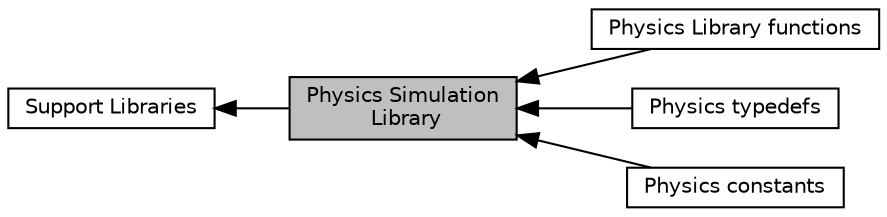 digraph "Physics Simulation Library"
{
  edge [fontname="Helvetica",fontsize="10",labelfontname="Helvetica",labelfontsize="10"];
  node [fontname="Helvetica",fontsize="10",shape=record];
  rankdir=LR;
  Node4 [label="Physics Library functions",height=0.2,width=0.4,color="black", fillcolor="white", style="filled",URL="$group__physicslib__functions.html"];
  Node1 [label="Support Libraries",height=0.2,width=0.4,color="black", fillcolor="white", style="filled",URL="$group__support.html"];
  Node3 [label="Physics typedefs",height=0.2,width=0.4,color="black", fillcolor="white", style="filled",URL="$group__physicslib__typedefs.html"];
  Node0 [label="Physics Simulation\l Library",height=0.2,width=0.4,color="black", fillcolor="grey75", style="filled", fontcolor="black"];
  Node2 [label="Physics constants",height=0.2,width=0.4,color="black", fillcolor="white", style="filled",URL="$group__physicslib__constants.html"];
  Node1->Node0 [shape=plaintext, dir="back", style="solid"];
  Node0->Node2 [shape=plaintext, dir="back", style="solid"];
  Node0->Node3 [shape=plaintext, dir="back", style="solid"];
  Node0->Node4 [shape=plaintext, dir="back", style="solid"];
}
